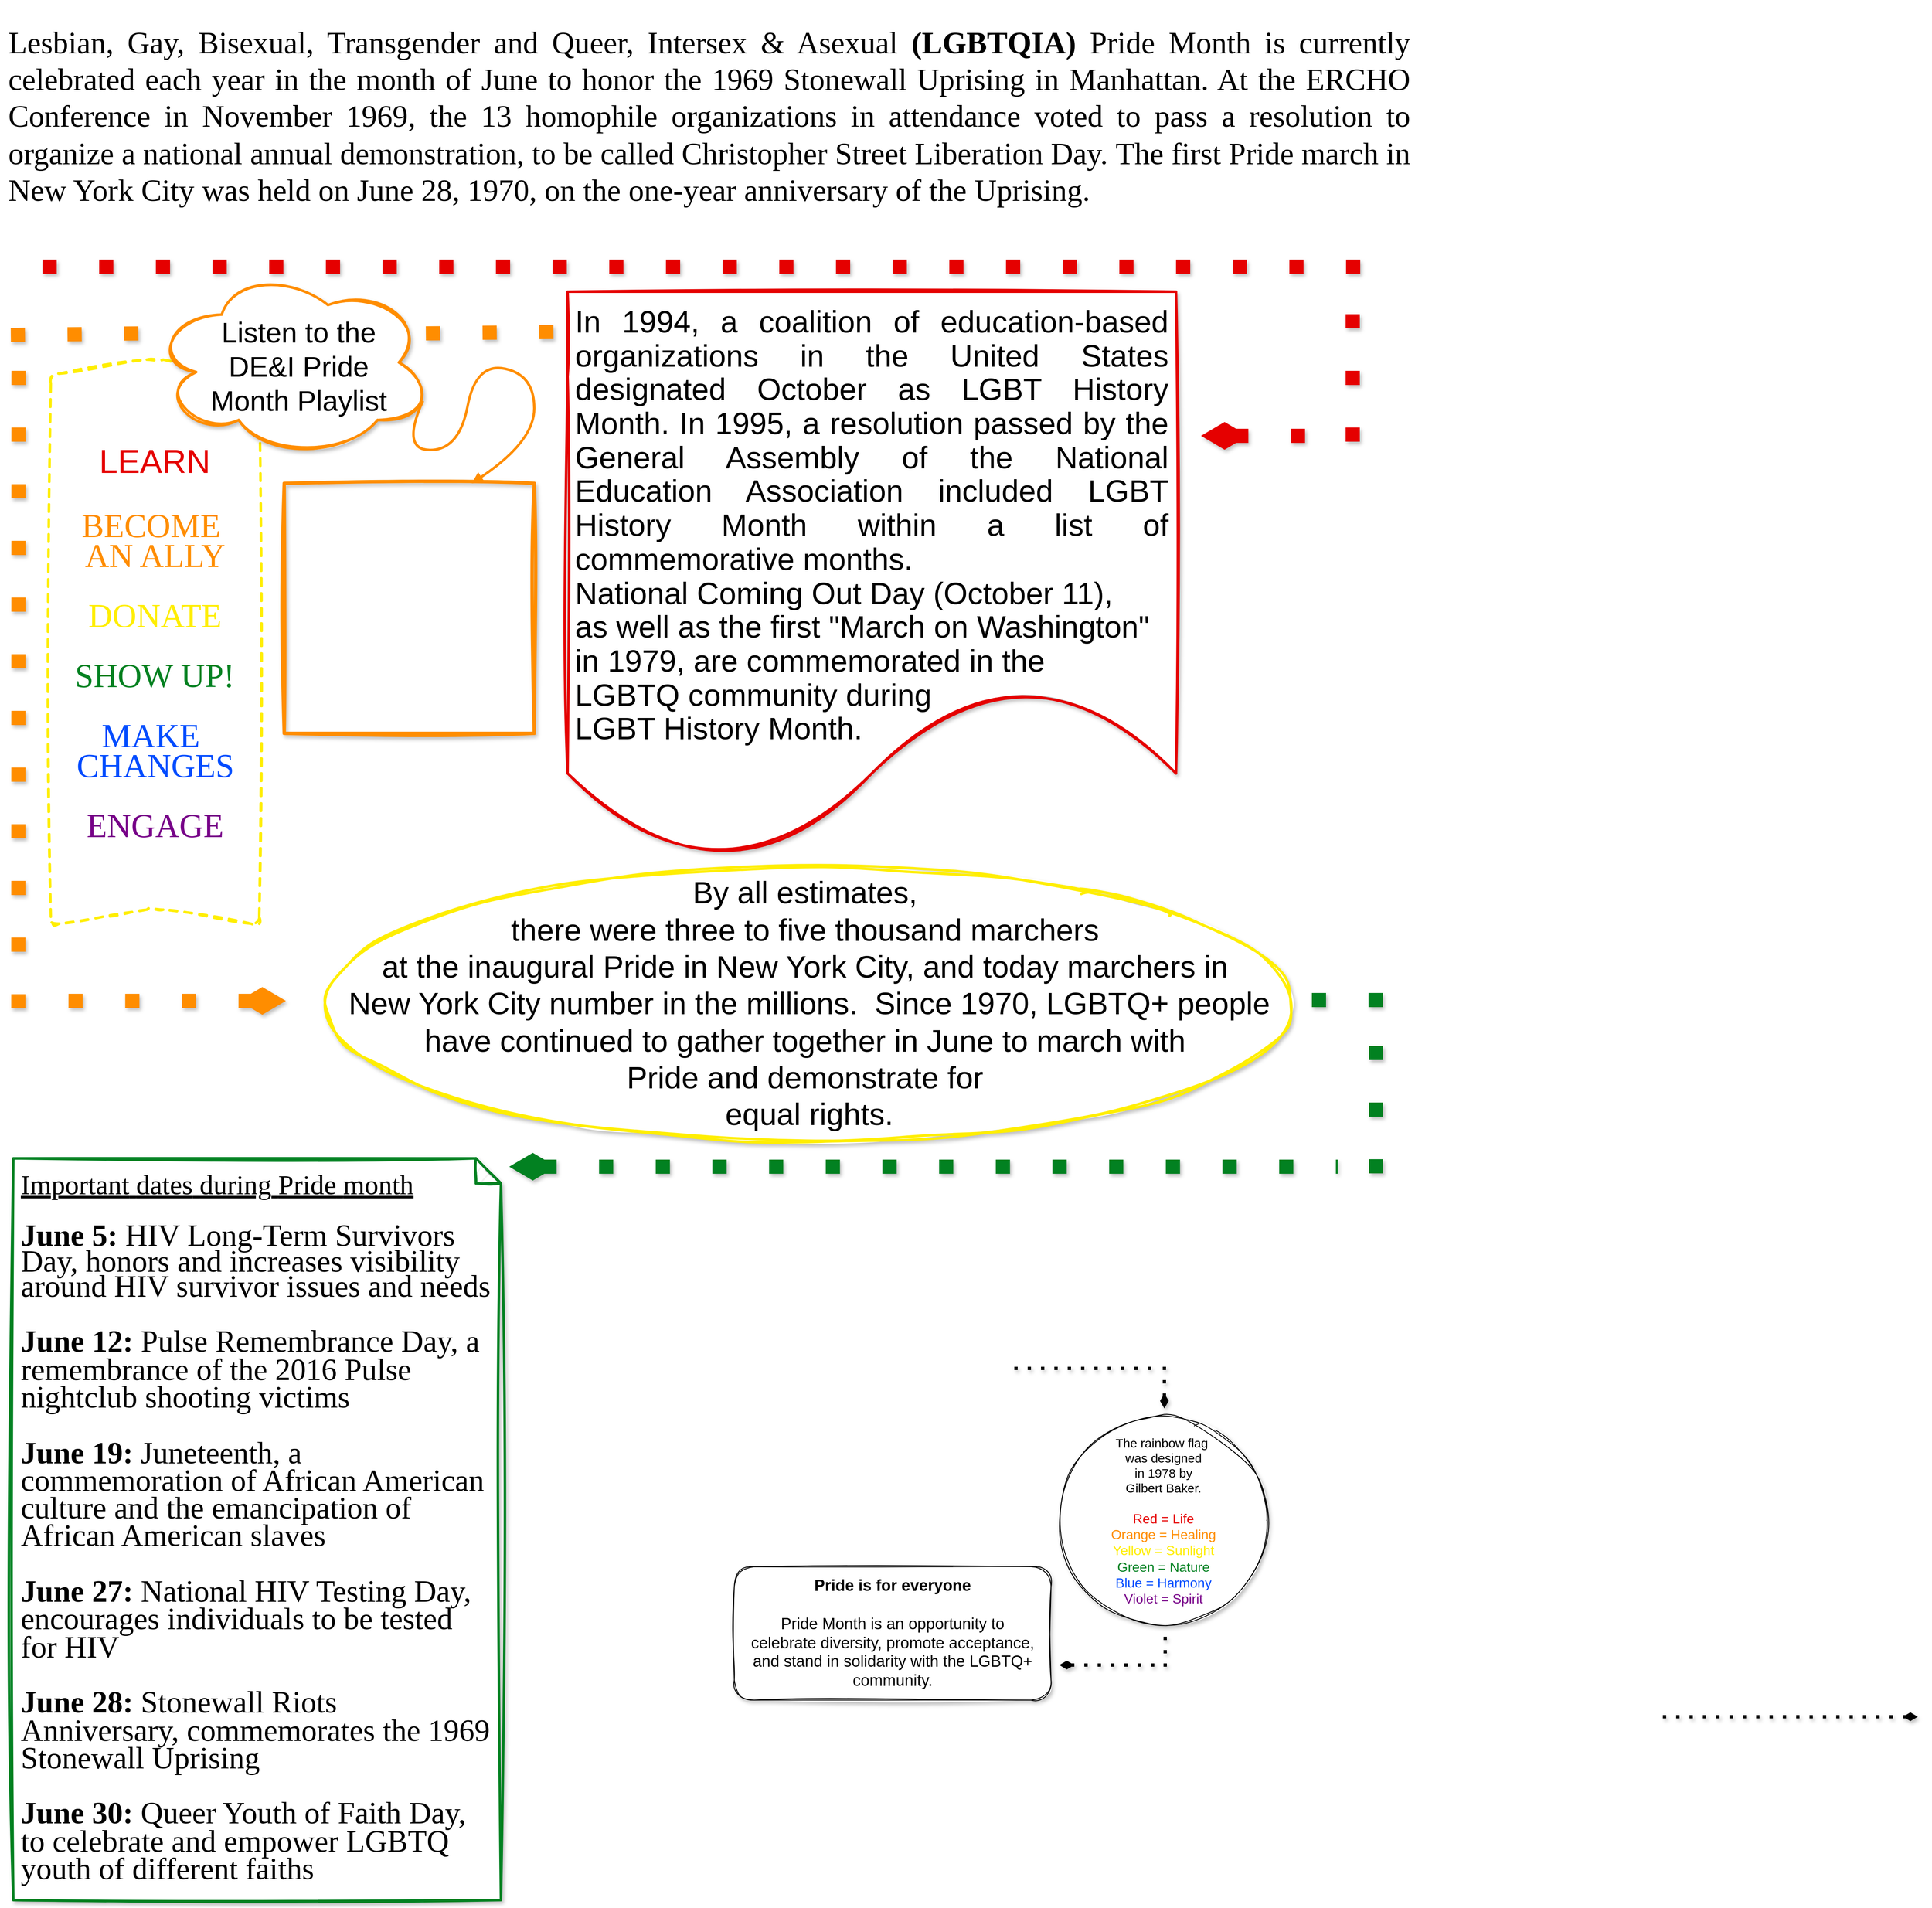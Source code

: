 <mxfile version="24.6.2" type="github">
  <diagram name="Page-1" id="uHh3shtCHyWxDmY_Cp5f">
    <mxGraphModel dx="7763" dy="3720" grid="1" gridSize="10" guides="1" tooltips="1" connect="1" arrows="1" fold="1" page="1" pageScale="1" pageWidth="850" pageHeight="1100" math="0" shadow="0">
      <root>
        <mxCell id="0" />
        <mxCell id="1" parent="0" />
        <mxCell id="DjwjksHMTlBEf1zUzT7C-2" value="" style="endArrow=none;dashed=1;html=1;dashPattern=1 3;strokeWidth=17;rounded=0;shadow=1;strokeColor=#e50000;" edge="1" parent="1">
          <mxGeometry width="50" height="50" relative="1" as="geometry">
            <mxPoint x="-800" y="-720" as="sourcePoint" />
            <mxPoint x="800" y="-720" as="targetPoint" />
          </mxGeometry>
        </mxCell>
        <mxCell id="DjwjksHMTlBEf1zUzT7C-3" value="" style="endArrow=none;dashed=1;html=1;dashPattern=1 3;strokeWidth=17;rounded=0;shadow=1;strokeColor=#E50000;" edge="1" parent="1">
          <mxGeometry width="50" height="50" relative="1" as="geometry">
            <mxPoint x="772" y="-510" as="sourcePoint" />
            <mxPoint x="772" y="-700" as="targetPoint" />
          </mxGeometry>
        </mxCell>
        <mxCell id="DjwjksHMTlBEf1zUzT7C-4" value="" style="endArrow=none;dashed=1;html=1;dashPattern=1 3;strokeWidth=17;rounded=0;shadow=1;startArrow=diamondThin;startFill=1;strokeColor=#E50000;" edge="1" parent="1">
          <mxGeometry width="50" height="50" relative="1" as="geometry">
            <mxPoint x="590" y="-517" as="sourcePoint" />
            <mxPoint x="730" y="-517" as="targetPoint" />
          </mxGeometry>
        </mxCell>
        <mxCell id="DjwjksHMTlBEf1zUzT7C-5" value="&lt;div style=&quot;text-align: justify; font-size: 37px; line-height: 110%;&quot;&gt;&lt;div style=&quot;line-height: 110%;&quot;&gt;In 1994, a coalition of education-based organizations in the United States designated October as LGBT History Month. In 1995, a resolution passed by the General Assembly of the National Education Association included LGBT History Month within a list of commemorative months.&amp;nbsp;&lt;/div&gt;&lt;div style=&quot;line-height: 110%;&quot;&gt;National Coming Out Day (October 11),&amp;nbsp;&lt;/div&gt;&lt;div style=&quot;line-height: 110%;&quot;&gt;as well as the first &quot;March on Washington&quot;&amp;nbsp;&lt;/div&gt;&lt;div style=&quot;line-height: 110%;&quot;&gt;in 1979, are commemorated&amp;nbsp;&lt;span style=&quot;background-color: initial;&quot;&gt;in the&amp;nbsp;&lt;/span&gt;&lt;/div&gt;&lt;div style=&quot;line-height: 110%;&quot;&gt;&lt;span style=&quot;background-color: initial;&quot;&gt;LGBTQ community&amp;nbsp;&lt;/span&gt;&lt;span style=&quot;background-color: initial;&quot;&gt;during&amp;nbsp;&lt;/span&gt;&lt;/div&gt;&lt;div style=&quot;line-height: 110%;&quot;&gt;LGBT History Month.&lt;/div&gt;&lt;/div&gt;" style="shape=document;whiteSpace=wrap;html=1;boundedLbl=1;perimeterSpacing=0;spacing=10;spacingTop=86;shadow=1;sketch=1;curveFitting=1;jiggle=2;fontSize=30;strokeWidth=3;strokeColor=#E50000;" vertex="1" parent="1">
          <mxGeometry x="-170" y="-690" width="730" height="680" as="geometry" />
        </mxCell>
        <mxCell id="DjwjksHMTlBEf1zUzT7C-6" value="" style="endArrow=none;dashed=1;html=1;dashPattern=1 3;strokeWidth=17;rounded=0;shadow=1;entryX=-0.013;entryY=0.071;entryDx=0;entryDy=0;entryPerimeter=0;strokeColor=#ff8d00;" edge="1" parent="1" target="DjwjksHMTlBEf1zUzT7C-5">
          <mxGeometry width="50" height="50" relative="1" as="geometry">
            <mxPoint x="-340" y="-640" as="sourcePoint" />
            <mxPoint x="-230" y="-640" as="targetPoint" />
          </mxGeometry>
        </mxCell>
        <mxCell id="DjwjksHMTlBEf1zUzT7C-7" value="" style="endArrow=none;dashed=1;html=1;dashPattern=1 3;strokeWidth=17;rounded=0;shadow=1;strokeColor=#FF8D00;" edge="1" parent="1">
          <mxGeometry width="50" height="50" relative="1" as="geometry">
            <mxPoint x="-829" y="170" as="sourcePoint" />
            <mxPoint x="-828.731" y="-617.003" as="targetPoint" />
          </mxGeometry>
        </mxCell>
        <mxCell id="DjwjksHMTlBEf1zUzT7C-8" value="" style="endArrow=none;dashed=1;html=1;dashPattern=1 3;strokeWidth=4;rounded=0;shadow=1;startArrow=diamondThin;startFill=1;" edge="1" parent="1">
          <mxGeometry width="50" height="50" relative="1" as="geometry">
            <mxPoint x="1450" y="1020" as="sourcePoint" />
            <mxPoint x="1140" y="1020" as="targetPoint" />
          </mxGeometry>
        </mxCell>
        <mxCell id="DjwjksHMTlBEf1zUzT7C-11" value="&lt;div style=&quot;font-size: 37px;&quot;&gt;&lt;span style=&quot;font-family: &amp;quot;Abadi Extra Light&amp;quot;, sans-serif; caret-color: rgb(56, 87, 35); background-color: initial; font-size: 37px;&quot;&gt;&lt;font style=&quot;font-size: 37px;&quot;&gt;By all estimates,&amp;nbsp;&lt;/font&gt;&lt;/span&gt;&lt;/div&gt;&lt;div style=&quot;font-size: 37px;&quot;&gt;&lt;span style=&quot;font-family: &amp;quot;Abadi Extra Light&amp;quot;, sans-serif; caret-color: rgb(56, 87, 35); background-color: initial; font-size: 37px;&quot;&gt;&lt;font style=&quot;font-size: 37px;&quot;&gt;there were three to five thousand&amp;nbsp;&lt;/font&gt;&lt;/span&gt;&lt;span style=&quot;background-color: initial; font-family: &amp;quot;Abadi Extra Light&amp;quot;, sans-serif; caret-color: rgb(56, 87, 35);&quot;&gt;marchers&amp;nbsp;&lt;/span&gt;&lt;/div&gt;&lt;div style=&quot;font-size: 37px;&quot;&gt;&lt;span style=&quot;font-family: &amp;quot;Abadi Extra Light&amp;quot;, sans-serif; caret-color: rgb(56, 87, 35); background-color: initial; font-size: 37px;&quot;&gt;&lt;font style=&quot;font-size: 37px;&quot;&gt;at the inaugural Pride in New York City,&amp;nbsp;&lt;/font&gt;&lt;/span&gt;&lt;span style=&quot;background-color: initial; font-family: &amp;quot;Abadi Extra Light&amp;quot;, sans-serif; caret-color: rgb(56, 87, 35);&quot;&gt;and today marchers in&amp;nbsp;&lt;/span&gt;&lt;/div&gt;&lt;div style=&quot;font-size: 37px;&quot;&gt;&lt;span style=&quot;background-color: initial; font-family: &amp;quot;Abadi Extra Light&amp;quot;, sans-serif; caret-color: rgb(56, 87, 35);&quot;&gt;New York City number in the millions.&amp;nbsp;&amp;nbsp;&lt;/span&gt;&lt;span style=&quot;background-color: initial; font-family: &amp;quot;Abadi Extra Light&amp;quot;, sans-serif; caret-color: rgb(56, 87, 35);&quot;&gt;Since 1970, LGBTQ+ people have continued&amp;nbsp;&lt;/span&gt;&lt;span style=&quot;background-color: initial; font-family: &amp;quot;Abadi Extra Light&amp;quot;, sans-serif; caret-color: rgb(56, 87, 35);&quot;&gt;to gather together in June to march with&amp;nbsp;&lt;/span&gt;&lt;/div&gt;&lt;div style=&quot;font-size: 37px;&quot;&gt;&lt;span style=&quot;background-color: initial; font-family: &amp;quot;Abadi Extra Light&amp;quot;, sans-serif; caret-color: rgb(56, 87, 35);&quot;&gt;Pride and demonstrate for&amp;nbsp;&lt;/span&gt;&lt;/div&gt;&lt;div style=&quot;font-size: 37px;&quot;&gt;&lt;span style=&quot;font-family: &amp;quot;Abadi Extra Light&amp;quot;, sans-serif; caret-color: rgb(56, 87, 35); background-color: initial; font-size: 37px;&quot;&gt;&lt;font style=&quot;font-size: 37px;&quot;&gt;equal rights.&lt;/font&gt;&lt;/span&gt;&lt;/div&gt;" style="ellipse;whiteSpace=wrap;html=1;shadow=1;align=center;spacingRight=0;spacingLeft=0;spacing=2;sketch=1;curveFitting=1;jiggle=2;fontSize=37;strokeColor=#FFEE00;strokeWidth=3;" vertex="1" parent="1">
          <mxGeometry x="-460" width="1160" height="330" as="geometry" />
        </mxCell>
        <mxCell id="DjwjksHMTlBEf1zUzT7C-12" value="" style="endArrow=none;dashed=1;html=1;dashPattern=1 3;strokeWidth=17;rounded=0;shadow=1;strokeColor=#028121;" edge="1" parent="1">
          <mxGeometry width="50" height="50" relative="1" as="geometry">
            <mxPoint x="723" y="160" as="sourcePoint" />
            <mxPoint x="833" y="160" as="targetPoint" />
          </mxGeometry>
        </mxCell>
        <mxCell id="DjwjksHMTlBEf1zUzT7C-13" value="" style="endArrow=none;dashed=1;html=1;dashPattern=1 3;strokeWidth=17;rounded=0;shadow=1;strokeColor=#028121;" edge="1" parent="1">
          <mxGeometry width="50" height="50" relative="1" as="geometry">
            <mxPoint x="800" y="368" as="sourcePoint" />
            <mxPoint x="800" y="185" as="targetPoint" />
          </mxGeometry>
        </mxCell>
        <mxCell id="DjwjksHMTlBEf1zUzT7C-14" value="" style="endArrow=none;dashed=1;html=1;dashPattern=1 3;strokeWidth=17;rounded=0;shadow=1;startArrow=diamondThin;startFill=1;strokeColor=#028121;" edge="1" parent="1">
          <mxGeometry width="50" height="50" relative="1" as="geometry">
            <mxPoint x="-240" y="360" as="sourcePoint" />
            <mxPoint x="754" y="360" as="targetPoint" />
          </mxGeometry>
        </mxCell>
        <mxCell id="DjwjksHMTlBEf1zUzT7C-16" value="&lt;p style=&quot;margin: 0in; caret-color: rgb(255, 255, 255); text-align: start; line-height: 90%; font-size: 33px;&quot; class=&quot;MsoNormal&quot;&gt;&lt;font face=&quot;Tahoma&quot; style=&quot;font-size: 33px;&quot;&gt;&lt;u style=&quot;&quot;&gt;&lt;span style=&quot;background-image: initial; background-position: initial; background-size: initial; background-repeat: initial; background-attachment: initial; background-origin: initial; background-clip: initial;&quot;&gt;Important&lt;/span&gt;&lt;span style=&quot;background-image: initial; background-position: initial; background-size: initial; background-repeat: initial; background-attachment: initial; background-origin: initial; background-clip: initial;&quot;&gt;&lt;span style=&quot;&quot; class=&quot;Apple-converted-space&quot;&gt;&amp;nbsp;&lt;/span&gt;&lt;/span&gt;&lt;span style=&quot;background-image: initial; background-position: initial; background-size: initial; background-repeat: initial; background-attachment: initial; background-origin: initial; background-clip: initial;&quot;&gt;dates&lt;span style=&quot;&quot; class=&quot;Apple-converted-space&quot;&gt;&amp;nbsp;&lt;/span&gt;&lt;/span&gt;&lt;span style=&quot;background-image: initial; background-position: initial; background-size: initial; background-repeat: initial; background-attachment: initial; background-origin: initial; background-clip: initial;&quot;&gt;during&lt;/span&gt;&lt;span style=&quot;background-image: initial; background-position: initial; background-size: initial; background-repeat: initial; background-attachment: initial; background-origin: initial; background-clip: initial;&quot;&gt;&lt;span style=&quot;&quot; class=&quot;Apple-converted-space&quot;&gt;&amp;nbsp;&lt;/span&gt;&lt;/span&gt;&lt;span style=&quot;background-image: initial; background-position: initial; background-size: initial; background-repeat: initial; background-attachment: initial; background-origin: initial; background-clip: initial;&quot;&gt;Pride&lt;/span&gt;&lt;span style=&quot;background-image: initial; background-position: initial; background-size: initial; background-repeat: initial; background-attachment: initial; background-origin: initial; background-clip: initial;&quot;&gt;&lt;span style=&quot;&quot; class=&quot;Apple-converted-space&quot;&gt;&amp;nbsp;&lt;/span&gt;&lt;/span&gt;&lt;/u&gt;&lt;span style=&quot;background-image: initial; background-position: initial; background-size: initial; background-repeat: initial; background-attachment: initial; background-origin: initial; background-clip: initial;&quot;&gt;&lt;u style=&quot;&quot;&gt;month&lt;/u&gt;&lt;/span&gt;&lt;/font&gt;&lt;/p&gt;&lt;p style=&quot;margin: 0in; caret-color: rgb(255, 255, 255); text-align: start; line-height: 90%; font-size: 33px;&quot; class=&quot;MsoNormal&quot;&gt;&lt;font style=&quot;font-size: 33px;&quot;&gt;&lt;font style=&quot;font-size: 37px;&quot; face=&quot;itCq_KvsEVV_NXgD7fgR&quot;&gt;&lt;span style=&quot;background-image: initial; background-position: initial; background-size: initial; background-repeat: initial; background-attachment: initial; background-origin: initial; background-clip: initial;&quot;&gt;&lt;/span&gt;&lt;/font&gt;&lt;span style=&quot;background-image: initial; background-position: initial; background-size: initial; background-repeat: initial; background-attachment: initial; background-origin: initial; background-clip: initial;&quot;&gt;&lt;font style=&quot;font-size: 37px;&quot; face=&quot;itCq_KvsEVV_NXgD7fgR&quot;&gt;&lt;br style=&quot;&quot;&gt;&lt;span style=&quot;background-color: initial;&quot;&gt;&lt;b style=&quot;&quot;&gt;June 5:&lt;/b&gt; HIV Long-Term Survivors Day, honors and increases visibility around HIV survivor issues and needs&lt;/span&gt;&lt;/font&gt;&lt;/span&gt;&lt;/font&gt;&lt;/p&gt;&lt;p style=&quot;margin: 0in; caret-color: rgb(255, 255, 255); text-align: start; line-height: 90%; font-size: 37px;&quot; class=&quot;MsoNormal&quot;&gt;&lt;font style=&quot;font-size: 37px;&quot;&gt;&lt;span style=&quot;background-image: initial; background-position: initial; background-size: initial; background-repeat: initial; background-attachment: initial; background-origin: initial; background-clip: initial;&quot;&gt;&lt;font style=&quot;font-size: 37px;&quot; face=&quot;itCq_KvsEVV_NXgD7fgR&quot;&gt;&lt;br style=&quot;&quot;&gt;&lt;span style=&quot;background-color: initial;&quot;&gt;&lt;b style=&quot;&quot;&gt;June 12:&lt;/b&gt; Pulse Remembrance Day, a remembrance of the 2016 Pulse nightclub shooting victims&lt;/span&gt;&lt;/font&gt;&lt;/span&gt;&lt;/font&gt;&lt;/p&gt;&lt;p style=&quot;margin: 0in; caret-color: rgb(255, 255, 255); text-align: start; line-height: 90%; font-size: 37px;&quot; class=&quot;MsoNormal&quot;&gt;&lt;font style=&quot;font-size: 37px;&quot;&gt;&lt;span style=&quot;background-image: initial; background-position: initial; background-size: initial; background-repeat: initial; background-attachment: initial; background-origin: initial; background-clip: initial;&quot;&gt;&lt;font style=&quot;font-size: 37px;&quot; face=&quot;itCq_KvsEVV_NXgD7fgR&quot;&gt;&lt;br style=&quot;&quot;&gt;&lt;span style=&quot;background-color: initial;&quot;&gt;&lt;b style=&quot;&quot;&gt;June 19:&lt;/b&gt; Juneteenth, a commemoration of African American culture and the emancipation of African American slaves&lt;/span&gt;&lt;/font&gt;&lt;/span&gt;&lt;/font&gt;&lt;/p&gt;&lt;p style=&quot;margin: 0in; caret-color: rgb(255, 255, 255); text-align: start; line-height: 90%; font-size: 37px;&quot; class=&quot;MsoNormal&quot;&gt;&lt;font style=&quot;font-size: 37px;&quot;&gt;&lt;span style=&quot;background-image: initial; background-position: initial; background-size: initial; background-repeat: initial; background-attachment: initial; background-origin: initial; background-clip: initial;&quot;&gt;&lt;font style=&quot;font-size: 37px;&quot; face=&quot;itCq_KvsEVV_NXgD7fgR&quot;&gt;&lt;br style=&quot;&quot;&gt;&lt;span style=&quot;background-color: initial;&quot;&gt;&lt;b style=&quot;&quot;&gt;June 27:&lt;/b&gt; National HIV Testing Day, encourages individuals to be tested for HIV&lt;/span&gt;&lt;/font&gt;&lt;/span&gt;&lt;/font&gt;&lt;/p&gt;&lt;p style=&quot;margin: 0in; caret-color: rgb(255, 255, 255); text-align: start; line-height: 90%; font-size: 37px;&quot; class=&quot;MsoNormal&quot;&gt;&lt;font style=&quot;font-size: 37px;&quot;&gt;&lt;span style=&quot;background-image: initial; background-position: initial; background-size: initial; background-repeat: initial; background-attachment: initial; background-origin: initial; background-clip: initial;&quot;&gt;&lt;font style=&quot;font-size: 37px;&quot; face=&quot;itCq_KvsEVV_NXgD7fgR&quot;&gt;&lt;br style=&quot;&quot;&gt;&lt;span style=&quot;background-color: initial;&quot;&gt;&lt;b style=&quot;&quot;&gt;June 28:&lt;/b&gt; Stonewall Riots Anniversary, commemorates the 1969 Stonewall Uprising&lt;/span&gt;&lt;/font&gt;&lt;/span&gt;&lt;/font&gt;&lt;/p&gt;&lt;p style=&quot;margin: 0in; caret-color: rgb(255, 255, 255); text-align: start; line-height: 90%; font-size: 37px;&quot; class=&quot;MsoNormal&quot;&gt;&lt;font style=&quot;font-size: 37px;&quot;&gt;&lt;span style=&quot;background-image: initial; background-position: initial; background-size: initial; background-repeat: initial; background-attachment: initial; background-origin: initial; background-clip: initial;&quot;&gt;&lt;font style=&quot;font-size: 37px;&quot; face=&quot;itCq_KvsEVV_NXgD7fgR&quot;&gt;&lt;br style=&quot;&quot;&gt;&lt;span style=&quot;background-color: initial;&quot;&gt;&lt;b style=&quot;&quot;&gt;June 30:&lt;/b&gt; Queer Youth of Faith Day, to celebrate and empower LGBTQ youth of different faiths&lt;/span&gt;&lt;/font&gt;&lt;font style=&quot;font-size: 12px;&quot; face=&quot;Amasis MT Pro Black, serif&quot;&gt;&lt;br style=&quot;font-size: 12px;&quot;&gt;&lt;/font&gt;&lt;/span&gt;&lt;/font&gt;&lt;/p&gt;" style="shape=note;whiteSpace=wrap;html=1;backgroundOutline=1;darkOpacity=0.05;shadow=1;sketch=1;curveFitting=1;jiggle=2;fontSize=12;spacing=10;spacingTop=3;spacingBottom=0;strokeWidth=3;strokeColor=#028121;" vertex="1" parent="1">
          <mxGeometry x="-835" y="350" width="585" height="890" as="geometry" />
        </mxCell>
        <mxCell id="DjwjksHMTlBEf1zUzT7C-17" value="" style="endArrow=none;dashed=1;html=1;dashPattern=1 3;strokeWidth=4;rounded=0;shadow=1;startArrow=none;startFill=0;" edge="1" parent="1">
          <mxGeometry width="50" height="50" relative="1" as="geometry">
            <mxPoint x="530" y="602" as="sourcePoint" />
            <mxPoint x="358" y="602" as="targetPoint" />
          </mxGeometry>
        </mxCell>
        <mxCell id="DjwjksHMTlBEf1zUzT7C-18" value="" style="endArrow=none;dashed=1;html=1;dashPattern=1 3;strokeWidth=4;rounded=0;shadow=1;startArrow=diamondThin;startFill=1;" edge="1" parent="1">
          <mxGeometry width="50" height="50" relative="1" as="geometry">
            <mxPoint x="546" y="650" as="sourcePoint" />
            <mxPoint x="546" y="592" as="targetPoint" />
          </mxGeometry>
        </mxCell>
        <mxCell id="DjwjksHMTlBEf1zUzT7C-20" value="&lt;font color=&quot;#e50000&quot; face=&quot;Helvetica&quot; style=&quot;font-size: 40px;&quot;&gt;LEARN&lt;/font&gt;&lt;div style=&quot;font-size: 40px; line-height: 90%;&quot;&gt;&lt;font face=&quot;hRjtk6ggDxWF4r60wxR5&quot; style=&quot;font-size: 40px;&quot;&gt;&lt;br&gt;&lt;/font&gt;&lt;div style=&quot;line-height: 90%;&quot;&gt;&lt;font color=&quot;#ff8d00&quot; face=&quot;hRjtk6ggDxWF4r60wxR5&quot; style=&quot;font-size: 40px;&quot;&gt;BECOME&amp;nbsp;&lt;/font&gt;&lt;/div&gt;&lt;div style=&quot;line-height: 90%;&quot;&gt;&lt;font color=&quot;#ff8d00&quot; face=&quot;hRjtk6ggDxWF4r60wxR5&quot; style=&quot;font-size: 40px;&quot;&gt;AN ALLY&lt;/font&gt;&lt;/div&gt;&lt;div style=&quot;line-height: 90%;&quot;&gt;&lt;font face=&quot;hRjtk6ggDxWF4r60wxR5&quot; style=&quot;font-size: 40px;&quot;&gt;&lt;br&gt;&lt;/font&gt;&lt;/div&gt;&lt;div style=&quot;line-height: 90%;&quot;&gt;&lt;font color=&quot;#ffee00&quot; face=&quot;hRjtk6ggDxWF4r60wxR5&quot; style=&quot;font-size: 40px;&quot;&gt;DONATE&lt;/font&gt;&lt;/div&gt;&lt;div style=&quot;line-height: 90%;&quot;&gt;&lt;font face=&quot;hRjtk6ggDxWF4r60wxR5&quot; style=&quot;font-size: 40px;&quot;&gt;&lt;br&gt;&lt;/font&gt;&lt;/div&gt;&lt;div style=&quot;line-height: 90%;&quot;&gt;&lt;font color=&quot;#028121&quot; face=&quot;hRjtk6ggDxWF4r60wxR5&quot; style=&quot;font-size: 40px;&quot;&gt;SHOW UP!&lt;/font&gt;&lt;/div&gt;&lt;div style=&quot;line-height: 90%;&quot;&gt;&lt;font face=&quot;hRjtk6ggDxWF4r60wxR5&quot; style=&quot;font-size: 40px;&quot;&gt;&lt;br&gt;&lt;/font&gt;&lt;/div&gt;&lt;div style=&quot;line-height: 90%;&quot;&gt;&lt;font color=&quot;#004cff&quot; face=&quot;hRjtk6ggDxWF4r60wxR5&quot; style=&quot;font-size: 40px;&quot;&gt;MAKE&amp;nbsp;&lt;/font&gt;&lt;/div&gt;&lt;div style=&quot;line-height: 90%;&quot;&gt;&lt;font color=&quot;#004cff&quot; face=&quot;hRjtk6ggDxWF4r60wxR5&quot; style=&quot;font-size: 40px;&quot;&gt;CHANGES&lt;/font&gt;&lt;/div&gt;&lt;div style=&quot;line-height: 90%;&quot;&gt;&lt;font face=&quot;hRjtk6ggDxWF4r60wxR5&quot; style=&quot;font-size: 40px;&quot;&gt;&lt;br&gt;&lt;/font&gt;&lt;/div&gt;&lt;div style=&quot;line-height: 90%;&quot;&gt;&lt;font color=&quot;#770088&quot; face=&quot;hRjtk6ggDxWF4r60wxR5&quot; style=&quot;font-size: 40px;&quot;&gt;ENGAGE&lt;/font&gt;&lt;/div&gt;&lt;/div&gt;" style="shape=step;perimeter=stepPerimeter;whiteSpace=wrap;html=1;fixedSize=1;rotation=-90;textDirection=vertical-rl;rounded=1;shadow=0;sketch=1;curveFitting=1;jiggle=2;strokeWidth=3;dashed=1;strokeColor=#FFEE00;" vertex="1" parent="1">
          <mxGeometry x="-1005" y="-395" width="680" height="250" as="geometry" />
        </mxCell>
        <mxCell id="DjwjksHMTlBEf1zUzT7C-21" value="&lt;font style=&quot;font-size: 15px;&quot;&gt;The rainbow flag&amp;nbsp;&lt;/font&gt;&lt;div&gt;&lt;font style=&quot;font-size: 15px;&quot;&gt;was designed&lt;/font&gt;&lt;div style=&quot;font-size: 15px;&quot;&gt;&lt;font style=&quot;font-size: 15px;&quot;&gt;&amp;nbsp;in 1978 by&amp;nbsp;&lt;/font&gt;&lt;/div&gt;&lt;div style=&quot;font-size: 15px;&quot;&gt;&lt;font style=&quot;font-size: 15px;&quot;&gt;Gilbert Baker.&lt;/font&gt;&lt;/div&gt;&lt;div style=&quot;font-size: 15px;&quot;&gt;&lt;font style=&quot;font-size: 15px;&quot;&gt;&lt;br&gt;&lt;/font&gt;&lt;/div&gt;&lt;div style=&quot;font-size: 16px;&quot;&gt;&lt;font color=&quot;#e50000&quot; style=&quot;font-size: 16px;&quot;&gt;Red = Life&lt;/font&gt;&lt;/div&gt;&lt;div style=&quot;font-size: 16px;&quot;&gt;&lt;font color=&quot;#ff8d00&quot; style=&quot;font-size: 16px;&quot;&gt;Orange = Healing&lt;/font&gt;&lt;/div&gt;&lt;div style=&quot;font-size: 16px;&quot;&gt;&lt;font color=&quot;#ffee00&quot; style=&quot;font-size: 16px;&quot;&gt;Yellow = Sunlight&lt;/font&gt;&lt;/div&gt;&lt;div style=&quot;font-size: 16px;&quot;&gt;&lt;font color=&quot;#028121&quot; style=&quot;font-size: 16px;&quot;&gt;Green = Nature&lt;/font&gt;&lt;/div&gt;&lt;div style=&quot;font-size: 16px;&quot;&gt;&lt;font color=&quot;#004cff&quot; style=&quot;font-size: 16px;&quot;&gt;Blue = Harmony&lt;/font&gt;&lt;/div&gt;&lt;div style=&quot;font-size: 16px;&quot;&gt;&lt;font color=&quot;#770088&quot; style=&quot;font-size: 16px;&quot;&gt;Violet = Spirit&lt;/font&gt;&lt;/div&gt;&lt;/div&gt;" style="ellipse;whiteSpace=wrap;html=1;aspect=fixed;sketch=1;curveFitting=1;jiggle=2;shadow=1;" vertex="1" parent="1">
          <mxGeometry x="420" y="660" width="250" height="250" as="geometry" />
        </mxCell>
        <mxCell id="DjwjksHMTlBEf1zUzT7C-22" value="&lt;font style=&quot;font-size: 19px;&quot;&gt;&lt;b style=&quot;&quot;&gt;Pride is for everyone&lt;/b&gt;&lt;/font&gt;&lt;div style=&quot;font-size: 19px;&quot;&gt;&lt;font style=&quot;font-size: 19px;&quot;&gt;&lt;b&gt;&lt;br&gt;&lt;/b&gt;&lt;/font&gt;&lt;/div&gt;&lt;div style=&quot;font-size: 19px;&quot;&gt;&lt;font style=&quot;font-size: 19px;&quot;&gt;&lt;span style=&quot;font-family: &amp;quot;DM Sans&amp;quot;, sans-serif;&quot;&gt;&lt;font style=&quot;font-size: 19px;&quot;&gt;Pride Month is an opportunity to celebrate diversity, promote acceptance, and stand in solidarity with the LGBTQ+ community.&lt;/font&gt;&lt;/span&gt;&lt;b style=&quot;font-size: 16px;&quot;&gt;&lt;br&gt;&lt;/b&gt;&lt;/font&gt;&lt;/div&gt;" style="rounded=1;whiteSpace=wrap;html=1;glass=0;sketch=1;curveFitting=1;jiggle=2;shadow=1;spacingLeft=15;spacingBottom=0;spacingRight=15;" vertex="1" parent="1">
          <mxGeometry x="30" y="840" width="380" height="160" as="geometry" />
        </mxCell>
        <mxCell id="DjwjksHMTlBEf1zUzT7C-23" value="" style="endArrow=none;dashed=1;html=1;dashPattern=1 3;strokeWidth=4;rounded=0;shadow=1;" edge="1" parent="1">
          <mxGeometry width="50" height="50" relative="1" as="geometry">
            <mxPoint x="547" y="960" as="sourcePoint" />
            <mxPoint x="547" y="920" as="targetPoint" />
          </mxGeometry>
        </mxCell>
        <mxCell id="DjwjksHMTlBEf1zUzT7C-24" value="" style="endArrow=none;dashed=1;html=1;dashPattern=1 3;strokeWidth=4;rounded=0;shadow=1;startArrow=diamondThin;startFill=1;" edge="1" parent="1">
          <mxGeometry width="50" height="50" relative="1" as="geometry">
            <mxPoint x="420" y="958" as="sourcePoint" />
            <mxPoint x="540" y="958" as="targetPoint" />
          </mxGeometry>
        </mxCell>
        <mxCell id="DjwjksHMTlBEf1zUzT7C-26" value="" style="whiteSpace=wrap;html=1;aspect=fixed;rotation=0;sketch=1;curveFitting=1;jiggle=2;fillColor=none;strokeColor=#FF8D00;strokeWidth=4;shadow=1;" vertex="1" parent="1">
          <mxGeometry x="-510" y="-460" width="300" height="300" as="geometry" />
        </mxCell>
        <mxCell id="DjwjksHMTlBEf1zUzT7C-29" value="&lt;div style=&quot;text-align: justify; font-size: 37px;&quot;&gt;&lt;span style=&quot;font-family: Verdana; caret-color: rgb(255, 0, 0); text-align: start;&quot;&gt;Lesbian, Gay, Bisexual, Transgender and Queer, Intersex &amp;amp; Asexual&lt;span style=&quot;&quot; class=&quot;Apple-converted-space&quot;&gt;&amp;nbsp;&lt;/span&gt;&lt;/span&gt;&lt;b style=&quot;font-family: Verdana; caret-color: rgb(255, 0, 0); text-align: start;&quot;&gt;(LGBTQIA)&lt;/b&gt;&lt;span style=&quot;font-family: Verdana; caret-color: rgb(255, 0, 0); text-align: start;&quot;&gt;&lt;span class=&quot;Apple-converted-space&quot;&gt;&amp;nbsp;&lt;/span&gt;Pride Month is currently celebrated each year in the month of June to honor the&lt;span class=&quot;Apple-converted-space&quot;&gt;&amp;nbsp;&lt;/span&gt;&lt;/span&gt;&lt;font style=&quot;font-size: 37px;&quot; face=&quot;Verdana&quot;&gt;&lt;span style=&quot;text-align: start;&quot;&gt;1969 Stonewall Uprising in Manhattan&lt;/span&gt;&lt;/font&gt;&lt;span style=&quot;font-family: Verdana; caret-color: rgb(255, 0, 0); text-align: start;&quot;&gt;. At the ERCHO Conference in November 1969, the 13 homophile organizations in attendance voted to pass a resolution to organize a national annual demonstration, to be called Christopher Street Liberation Day.&amp;nbsp;The first Pride march in New York City was held on June 28, 1970, on the one-year anniversary of the Uprising.&lt;/span&gt;&lt;/div&gt;" style="text;html=1;align=center;verticalAlign=middle;whiteSpace=wrap;rounded=0;spacing=10;" vertex="1" parent="1">
          <mxGeometry x="-850" y="-1040" width="1700" height="280" as="geometry" />
        </mxCell>
        <mxCell id="DjwjksHMTlBEf1zUzT7C-30" value="" style="endArrow=none;dashed=1;html=1;dashPattern=1 3;strokeWidth=17;rounded=0;shadow=1;entryX=-0.013;entryY=0.071;entryDx=0;entryDy=0;entryPerimeter=0;strokeColor=#FF8D00;" edge="1" parent="1">
          <mxGeometry width="50" height="50" relative="1" as="geometry">
            <mxPoint x="-838" y="-638" as="sourcePoint" />
            <mxPoint x="-677" y="-640" as="targetPoint" />
          </mxGeometry>
        </mxCell>
        <mxCell id="DjwjksHMTlBEf1zUzT7C-31" value="&lt;font style=&quot;font-size: 34px;&quot;&gt;Listen to the&lt;/font&gt;&lt;div style=&quot;font-size: 34px;&quot;&gt;&lt;font style=&quot;font-size: 34px;&quot;&gt;&amp;nbsp;DE&amp;amp;I Pride&amp;nbsp;&lt;/font&gt;&lt;/div&gt;&lt;div style=&quot;font-size: 34px;&quot;&gt;&lt;font style=&quot;font-size: 34px;&quot;&gt;Month Playlist&lt;/font&gt;&lt;/div&gt;" style="ellipse;shape=cloud;whiteSpace=wrap;html=1;sketch=1;curveFitting=1;jiggle=2;shadow=1;strokeWidth=3;strokeColor=#FF8D00;spacingTop=10;spacingLeft=15;textShadow=0;" vertex="1" parent="1">
          <mxGeometry x="-670" y="-720" width="340" height="230" as="geometry" />
        </mxCell>
        <mxCell id="DjwjksHMTlBEf1zUzT7C-33" value="" style="curved=1;endArrow=block;html=1;rounded=0;exitX=0.96;exitY=0.7;exitDx=0;exitDy=0;exitPerimeter=0;entryX=0.75;entryY=0;entryDx=0;entryDy=0;startArrow=none;startFill=0;strokeWidth=3;strokeColor=#FF8D00;endFill=1;" edge="1" parent="1" source="DjwjksHMTlBEf1zUzT7C-31" target="DjwjksHMTlBEf1zUzT7C-26">
          <mxGeometry width="50" height="50" relative="1" as="geometry">
            <mxPoint x="-180" y="-10" as="sourcePoint" />
            <mxPoint x="-210" y="-520" as="targetPoint" />
            <Array as="points">
              <mxPoint x="-370" y="-500" />
              <mxPoint x="-300" y="-500" />
              <mxPoint x="-280" y="-605" />
              <mxPoint x="-210" y="-590" />
              <mxPoint x="-210" y="-510" />
            </Array>
          </mxGeometry>
        </mxCell>
        <mxCell id="DjwjksHMTlBEf1zUzT7C-34" value="" style="endArrow=none;dashed=1;html=1;dashPattern=1 3;strokeWidth=17;rounded=0;shadow=1;startArrow=diamondThin;startFill=1;strokeColor=#FF8D00;" edge="1" parent="1">
          <mxGeometry width="50" height="50" relative="1" as="geometry">
            <mxPoint x="-508" y="161" as="sourcePoint" />
            <mxPoint x="-818" y="161" as="targetPoint" />
          </mxGeometry>
        </mxCell>
      </root>
    </mxGraphModel>
  </diagram>
</mxfile>
